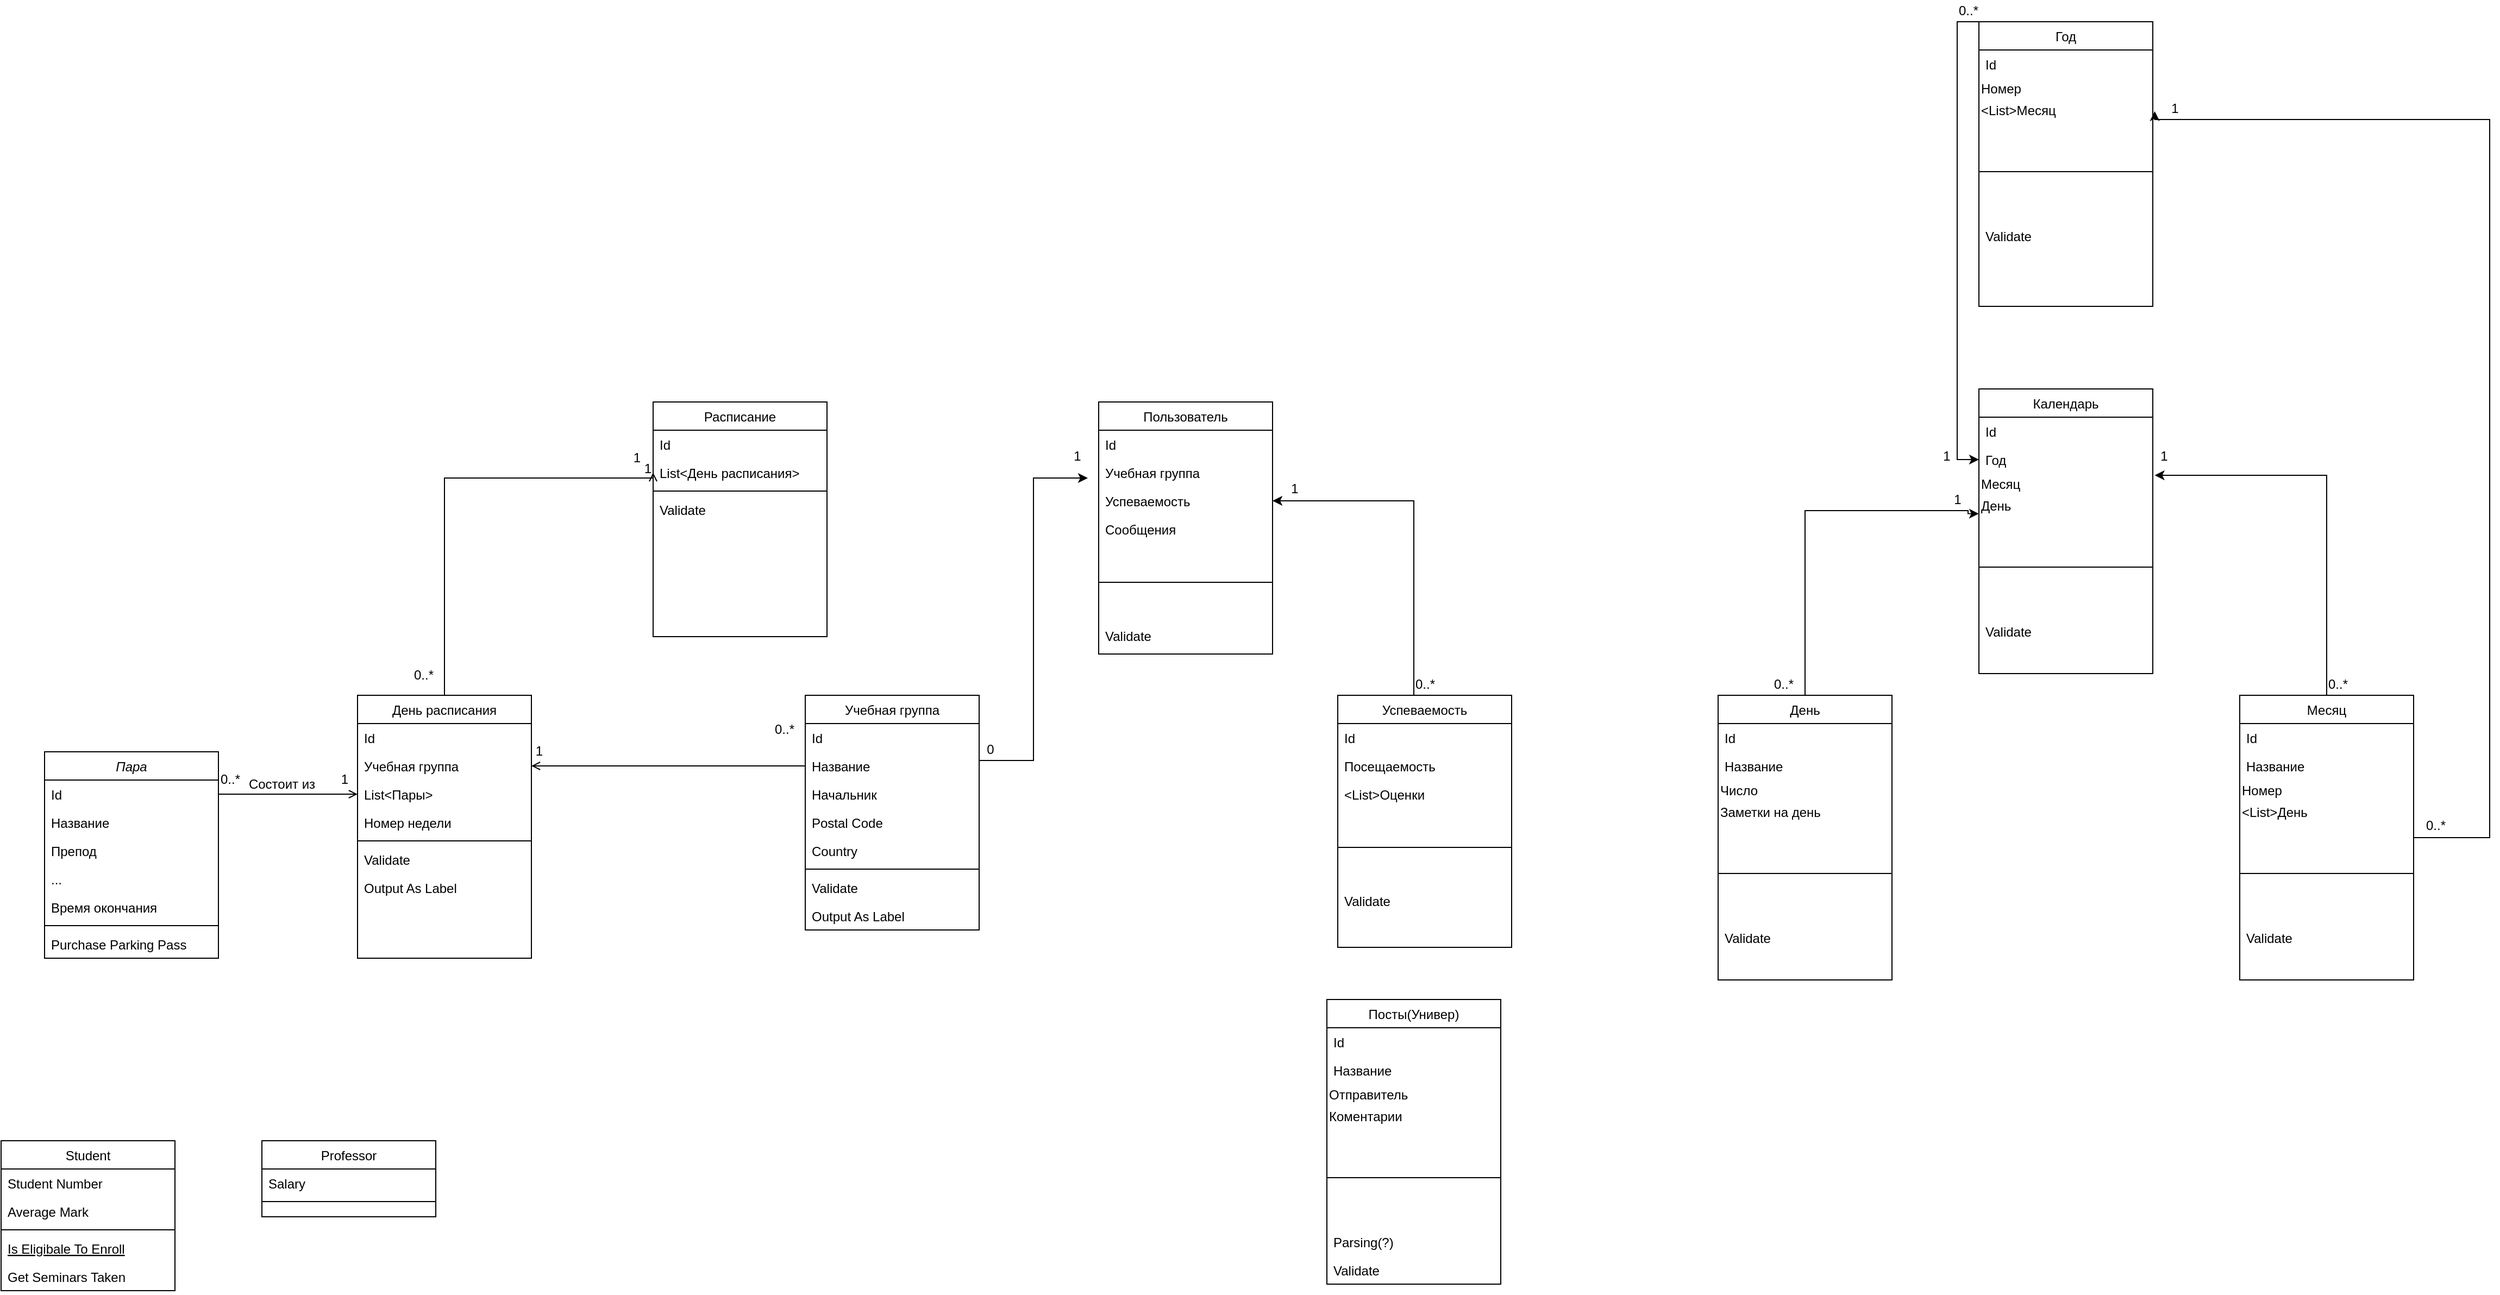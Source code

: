<mxfile version="16.5.1" type="device"><diagram id="C5RBs43oDa-KdzZeNtuy" name="Page-1"><mxGraphModel dx="1093" dy="1852" grid="1" gridSize="10" guides="1" tooltips="1" connect="1" arrows="1" fold="1" page="1" pageScale="1" pageWidth="827" pageHeight="1169" math="0" shadow="0"><root><mxCell id="WIyWlLk6GJQsqaUBKTNV-0"/><mxCell id="WIyWlLk6GJQsqaUBKTNV-1" parent="WIyWlLk6GJQsqaUBKTNV-0"/><mxCell id="zkfFHV4jXpPFQw0GAbJ--0" value="Пара" style="swimlane;fontStyle=2;align=center;verticalAlign=top;childLayout=stackLayout;horizontal=1;startSize=26;horizontalStack=0;resizeParent=1;resizeLast=0;collapsible=1;marginBottom=0;rounded=0;shadow=0;strokeWidth=1;" parent="WIyWlLk6GJQsqaUBKTNV-1" vertex="1"><mxGeometry x="220" y="172" width="160" height="190" as="geometry"><mxRectangle x="230" y="140" width="160" height="26" as="alternateBounds"/></mxGeometry></mxCell><mxCell id="zkfFHV4jXpPFQw0GAbJ--1" value="Id" style="text;align=left;verticalAlign=top;spacingLeft=4;spacingRight=4;overflow=hidden;rotatable=0;points=[[0,0.5],[1,0.5]];portConstraint=eastwest;" parent="zkfFHV4jXpPFQw0GAbJ--0" vertex="1"><mxGeometry y="26" width="160" height="26" as="geometry"/></mxCell><mxCell id="zkfFHV4jXpPFQw0GAbJ--2" value="Название" style="text;align=left;verticalAlign=top;spacingLeft=4;spacingRight=4;overflow=hidden;rotatable=0;points=[[0,0.5],[1,0.5]];portConstraint=eastwest;rounded=0;shadow=0;html=0;" parent="zkfFHV4jXpPFQw0GAbJ--0" vertex="1"><mxGeometry y="52" width="160" height="26" as="geometry"/></mxCell><mxCell id="zkfFHV4jXpPFQw0GAbJ--3" value="Препод" style="text;align=left;verticalAlign=top;spacingLeft=4;spacingRight=4;overflow=hidden;rotatable=0;points=[[0,0.5],[1,0.5]];portConstraint=eastwest;rounded=0;shadow=0;html=0;" parent="zkfFHV4jXpPFQw0GAbJ--0" vertex="1"><mxGeometry y="78" width="160" height="26" as="geometry"/></mxCell><mxCell id="LuhwkF0ytFlyWVQwrRC3-0" value="..." style="text;align=left;verticalAlign=top;spacingLeft=4;spacingRight=4;overflow=hidden;rotatable=0;points=[[0,0.5],[1,0.5]];portConstraint=eastwest;rounded=0;shadow=0;html=0;" parent="zkfFHV4jXpPFQw0GAbJ--0" vertex="1"><mxGeometry y="104" width="160" height="26" as="geometry"/></mxCell><mxCell id="LuhwkF0ytFlyWVQwrRC3-1" value="Время окончания" style="text;align=left;verticalAlign=top;spacingLeft=4;spacingRight=4;overflow=hidden;rotatable=0;points=[[0,0.5],[1,0.5]];portConstraint=eastwest;rounded=0;shadow=0;html=0;" parent="zkfFHV4jXpPFQw0GAbJ--0" vertex="1"><mxGeometry y="130" width="160" height="26" as="geometry"/></mxCell><mxCell id="zkfFHV4jXpPFQw0GAbJ--4" value="" style="line;html=1;strokeWidth=1;align=left;verticalAlign=middle;spacingTop=-1;spacingLeft=3;spacingRight=3;rotatable=0;labelPosition=right;points=[];portConstraint=eastwest;" parent="zkfFHV4jXpPFQw0GAbJ--0" vertex="1"><mxGeometry y="156" width="160" height="8" as="geometry"/></mxCell><mxCell id="zkfFHV4jXpPFQw0GAbJ--5" value="Purchase Parking Pass" style="text;align=left;verticalAlign=top;spacingLeft=4;spacingRight=4;overflow=hidden;rotatable=0;points=[[0,0.5],[1,0.5]];portConstraint=eastwest;" parent="zkfFHV4jXpPFQw0GAbJ--0" vertex="1"><mxGeometry y="164" width="160" height="26" as="geometry"/></mxCell><mxCell id="zkfFHV4jXpPFQw0GAbJ--6" value="Student" style="swimlane;fontStyle=0;align=center;verticalAlign=top;childLayout=stackLayout;horizontal=1;startSize=26;horizontalStack=0;resizeParent=1;resizeLast=0;collapsible=1;marginBottom=0;rounded=0;shadow=0;strokeWidth=1;" parent="WIyWlLk6GJQsqaUBKTNV-1" vertex="1"><mxGeometry x="180" y="530" width="160" height="138" as="geometry"><mxRectangle x="130" y="380" width="160" height="26" as="alternateBounds"/></mxGeometry></mxCell><mxCell id="zkfFHV4jXpPFQw0GAbJ--7" value="Student Number" style="text;align=left;verticalAlign=top;spacingLeft=4;spacingRight=4;overflow=hidden;rotatable=0;points=[[0,0.5],[1,0.5]];portConstraint=eastwest;" parent="zkfFHV4jXpPFQw0GAbJ--6" vertex="1"><mxGeometry y="26" width="160" height="26" as="geometry"/></mxCell><mxCell id="zkfFHV4jXpPFQw0GAbJ--8" value="Average Mark" style="text;align=left;verticalAlign=top;spacingLeft=4;spacingRight=4;overflow=hidden;rotatable=0;points=[[0,0.5],[1,0.5]];portConstraint=eastwest;rounded=0;shadow=0;html=0;" parent="zkfFHV4jXpPFQw0GAbJ--6" vertex="1"><mxGeometry y="52" width="160" height="26" as="geometry"/></mxCell><mxCell id="zkfFHV4jXpPFQw0GAbJ--9" value="" style="line;html=1;strokeWidth=1;align=left;verticalAlign=middle;spacingTop=-1;spacingLeft=3;spacingRight=3;rotatable=0;labelPosition=right;points=[];portConstraint=eastwest;" parent="zkfFHV4jXpPFQw0GAbJ--6" vertex="1"><mxGeometry y="78" width="160" height="8" as="geometry"/></mxCell><mxCell id="zkfFHV4jXpPFQw0GAbJ--10" value="Is Eligibale To Enroll" style="text;align=left;verticalAlign=top;spacingLeft=4;spacingRight=4;overflow=hidden;rotatable=0;points=[[0,0.5],[1,0.5]];portConstraint=eastwest;fontStyle=4" parent="zkfFHV4jXpPFQw0GAbJ--6" vertex="1"><mxGeometry y="86" width="160" height="26" as="geometry"/></mxCell><mxCell id="zkfFHV4jXpPFQw0GAbJ--11" value="Get Seminars Taken" style="text;align=left;verticalAlign=top;spacingLeft=4;spacingRight=4;overflow=hidden;rotatable=0;points=[[0,0.5],[1,0.5]];portConstraint=eastwest;" parent="zkfFHV4jXpPFQw0GAbJ--6" vertex="1"><mxGeometry y="112" width="160" height="26" as="geometry"/></mxCell><mxCell id="zkfFHV4jXpPFQw0GAbJ--13" value="Professor" style="swimlane;fontStyle=0;align=center;verticalAlign=top;childLayout=stackLayout;horizontal=1;startSize=26;horizontalStack=0;resizeParent=1;resizeLast=0;collapsible=1;marginBottom=0;rounded=0;shadow=0;strokeWidth=1;" parent="WIyWlLk6GJQsqaUBKTNV-1" vertex="1"><mxGeometry x="420" y="530" width="160" height="70" as="geometry"><mxRectangle x="340" y="380" width="170" height="26" as="alternateBounds"/></mxGeometry></mxCell><mxCell id="zkfFHV4jXpPFQw0GAbJ--14" value="Salary" style="text;align=left;verticalAlign=top;spacingLeft=4;spacingRight=4;overflow=hidden;rotatable=0;points=[[0,0.5],[1,0.5]];portConstraint=eastwest;" parent="zkfFHV4jXpPFQw0GAbJ--13" vertex="1"><mxGeometry y="26" width="160" height="26" as="geometry"/></mxCell><mxCell id="zkfFHV4jXpPFQw0GAbJ--15" value="" style="line;html=1;strokeWidth=1;align=left;verticalAlign=middle;spacingTop=-1;spacingLeft=3;spacingRight=3;rotatable=0;labelPosition=right;points=[];portConstraint=eastwest;" parent="zkfFHV4jXpPFQw0GAbJ--13" vertex="1"><mxGeometry y="52" width="160" height="8" as="geometry"/></mxCell><mxCell id="zkfFHV4jXpPFQw0GAbJ--17" value="День расписания" style="swimlane;fontStyle=0;align=center;verticalAlign=top;childLayout=stackLayout;horizontal=1;startSize=26;horizontalStack=0;resizeParent=1;resizeLast=0;collapsible=1;marginBottom=0;rounded=0;shadow=0;strokeWidth=1;" parent="WIyWlLk6GJQsqaUBKTNV-1" vertex="1"><mxGeometry x="508" y="120" width="160" height="242" as="geometry"><mxRectangle x="550" y="140" width="160" height="26" as="alternateBounds"/></mxGeometry></mxCell><mxCell id="zkfFHV4jXpPFQw0GAbJ--18" value="Id" style="text;align=left;verticalAlign=top;spacingLeft=4;spacingRight=4;overflow=hidden;rotatable=0;points=[[0,0.5],[1,0.5]];portConstraint=eastwest;" parent="zkfFHV4jXpPFQw0GAbJ--17" vertex="1"><mxGeometry y="26" width="160" height="26" as="geometry"/></mxCell><mxCell id="zkfFHV4jXpPFQw0GAbJ--19" value="Учебная группа" style="text;align=left;verticalAlign=top;spacingLeft=4;spacingRight=4;overflow=hidden;rotatable=0;points=[[0,0.5],[1,0.5]];portConstraint=eastwest;rounded=0;shadow=0;html=0;" parent="zkfFHV4jXpPFQw0GAbJ--17" vertex="1"><mxGeometry y="52" width="160" height="26" as="geometry"/></mxCell><mxCell id="zkfFHV4jXpPFQw0GAbJ--20" value="List&lt;Пары&gt;" style="text;align=left;verticalAlign=top;spacingLeft=4;spacingRight=4;overflow=hidden;rotatable=0;points=[[0,0.5],[1,0.5]];portConstraint=eastwest;rounded=0;shadow=0;html=0;" parent="zkfFHV4jXpPFQw0GAbJ--17" vertex="1"><mxGeometry y="78" width="160" height="26" as="geometry"/></mxCell><mxCell id="LuhwkF0ytFlyWVQwrRC3-18" value="Номер недели" style="text;align=left;verticalAlign=top;spacingLeft=4;spacingRight=4;overflow=hidden;rotatable=0;points=[[0,0.5],[1,0.5]];portConstraint=eastwest;rounded=0;shadow=0;html=0;" parent="zkfFHV4jXpPFQw0GAbJ--17" vertex="1"><mxGeometry y="104" width="160" height="26" as="geometry"/></mxCell><mxCell id="zkfFHV4jXpPFQw0GAbJ--23" value="" style="line;html=1;strokeWidth=1;align=left;verticalAlign=middle;spacingTop=-1;spacingLeft=3;spacingRight=3;rotatable=0;labelPosition=right;points=[];portConstraint=eastwest;" parent="zkfFHV4jXpPFQw0GAbJ--17" vertex="1"><mxGeometry y="130" width="160" height="8" as="geometry"/></mxCell><mxCell id="zkfFHV4jXpPFQw0GAbJ--24" value="Validate" style="text;align=left;verticalAlign=top;spacingLeft=4;spacingRight=4;overflow=hidden;rotatable=0;points=[[0,0.5],[1,0.5]];portConstraint=eastwest;" parent="zkfFHV4jXpPFQw0GAbJ--17" vertex="1"><mxGeometry y="138" width="160" height="26" as="geometry"/></mxCell><mxCell id="zkfFHV4jXpPFQw0GAbJ--25" value="Output As Label" style="text;align=left;verticalAlign=top;spacingLeft=4;spacingRight=4;overflow=hidden;rotatable=0;points=[[0,0.5],[1,0.5]];portConstraint=eastwest;" parent="zkfFHV4jXpPFQw0GAbJ--17" vertex="1"><mxGeometry y="164" width="160" height="26" as="geometry"/></mxCell><mxCell id="zkfFHV4jXpPFQw0GAbJ--26" value="" style="endArrow=open;shadow=0;strokeWidth=1;rounded=0;endFill=1;edgeStyle=elbowEdgeStyle;elbow=vertical;exitX=1;exitY=0.5;exitDx=0;exitDy=0;entryX=0;entryY=0.5;entryDx=0;entryDy=0;" parent="WIyWlLk6GJQsqaUBKTNV-1" source="zkfFHV4jXpPFQw0GAbJ--1" target="zkfFHV4jXpPFQw0GAbJ--20" edge="1"><mxGeometry x="0.5" y="41" relative="1" as="geometry"><mxPoint x="380" y="192" as="sourcePoint"/><mxPoint x="540" y="192" as="targetPoint"/><mxPoint x="-40" y="32" as="offset"/></mxGeometry></mxCell><mxCell id="zkfFHV4jXpPFQw0GAbJ--27" value="0..*" style="resizable=0;align=left;verticalAlign=bottom;labelBackgroundColor=none;fontSize=12;" parent="zkfFHV4jXpPFQw0GAbJ--26" connectable="0" vertex="1"><mxGeometry x="-1" relative="1" as="geometry"><mxPoint y="-5" as="offset"/></mxGeometry></mxCell><mxCell id="zkfFHV4jXpPFQw0GAbJ--28" value="1" style="resizable=0;align=right;verticalAlign=bottom;labelBackgroundColor=none;fontSize=12;" parent="zkfFHV4jXpPFQw0GAbJ--26" connectable="0" vertex="1"><mxGeometry x="1" relative="1" as="geometry"><mxPoint x="-7" y="-5" as="offset"/></mxGeometry></mxCell><mxCell id="zkfFHV4jXpPFQw0GAbJ--29" value="Состоит из" style="text;html=1;resizable=0;points=[];;align=center;verticalAlign=middle;labelBackgroundColor=none;rounded=0;shadow=0;strokeWidth=1;fontSize=12;" parent="zkfFHV4jXpPFQw0GAbJ--26" vertex="1" connectable="0"><mxGeometry x="0.5" y="49" relative="1" as="geometry"><mxPoint x="-38" y="40" as="offset"/></mxGeometry></mxCell><mxCell id="LuhwkF0ytFlyWVQwrRC3-2" value="Учебная группа" style="swimlane;fontStyle=0;align=center;verticalAlign=top;childLayout=stackLayout;horizontal=1;startSize=26;horizontalStack=0;resizeParent=1;resizeLast=0;collapsible=1;marginBottom=0;rounded=0;shadow=0;strokeWidth=1;" parent="WIyWlLk6GJQsqaUBKTNV-1" vertex="1"><mxGeometry x="920" y="120" width="160" height="216" as="geometry"><mxRectangle x="550" y="140" width="160" height="26" as="alternateBounds"/></mxGeometry></mxCell><mxCell id="LuhwkF0ytFlyWVQwrRC3-3" value="Id" style="text;align=left;verticalAlign=top;spacingLeft=4;spacingRight=4;overflow=hidden;rotatable=0;points=[[0,0.5],[1,0.5]];portConstraint=eastwest;" parent="LuhwkF0ytFlyWVQwrRC3-2" vertex="1"><mxGeometry y="26" width="160" height="26" as="geometry"/></mxCell><mxCell id="LuhwkF0ytFlyWVQwrRC3-4" value="Название" style="text;align=left;verticalAlign=top;spacingLeft=4;spacingRight=4;overflow=hidden;rotatable=0;points=[[0,0.5],[1,0.5]];portConstraint=eastwest;rounded=0;shadow=0;html=0;" parent="LuhwkF0ytFlyWVQwrRC3-2" vertex="1"><mxGeometry y="52" width="160" height="26" as="geometry"/></mxCell><mxCell id="LuhwkF0ytFlyWVQwrRC3-5" value="Начальник" style="text;align=left;verticalAlign=top;spacingLeft=4;spacingRight=4;overflow=hidden;rotatable=0;points=[[0,0.5],[1,0.5]];portConstraint=eastwest;rounded=0;shadow=0;html=0;" parent="LuhwkF0ytFlyWVQwrRC3-2" vertex="1"><mxGeometry y="78" width="160" height="26" as="geometry"/></mxCell><mxCell id="LuhwkF0ytFlyWVQwrRC3-6" value="Postal Code" style="text;align=left;verticalAlign=top;spacingLeft=4;spacingRight=4;overflow=hidden;rotatable=0;points=[[0,0.5],[1,0.5]];portConstraint=eastwest;rounded=0;shadow=0;html=0;" parent="LuhwkF0ytFlyWVQwrRC3-2" vertex="1"><mxGeometry y="104" width="160" height="26" as="geometry"/></mxCell><mxCell id="LuhwkF0ytFlyWVQwrRC3-7" value="Country" style="text;align=left;verticalAlign=top;spacingLeft=4;spacingRight=4;overflow=hidden;rotatable=0;points=[[0,0.5],[1,0.5]];portConstraint=eastwest;rounded=0;shadow=0;html=0;" parent="LuhwkF0ytFlyWVQwrRC3-2" vertex="1"><mxGeometry y="130" width="160" height="26" as="geometry"/></mxCell><mxCell id="LuhwkF0ytFlyWVQwrRC3-8" value="" style="line;html=1;strokeWidth=1;align=left;verticalAlign=middle;spacingTop=-1;spacingLeft=3;spacingRight=3;rotatable=0;labelPosition=right;points=[];portConstraint=eastwest;" parent="LuhwkF0ytFlyWVQwrRC3-2" vertex="1"><mxGeometry y="156" width="160" height="8" as="geometry"/></mxCell><mxCell id="LuhwkF0ytFlyWVQwrRC3-9" value="Validate" style="text;align=left;verticalAlign=top;spacingLeft=4;spacingRight=4;overflow=hidden;rotatable=0;points=[[0,0.5],[1,0.5]];portConstraint=eastwest;" parent="LuhwkF0ytFlyWVQwrRC3-2" vertex="1"><mxGeometry y="164" width="160" height="26" as="geometry"/></mxCell><mxCell id="LuhwkF0ytFlyWVQwrRC3-10" value="Output As Label" style="text;align=left;verticalAlign=top;spacingLeft=4;spacingRight=4;overflow=hidden;rotatable=0;points=[[0,0.5],[1,0.5]];portConstraint=eastwest;" parent="LuhwkF0ytFlyWVQwrRC3-2" vertex="1"><mxGeometry y="190" width="160" height="26" as="geometry"/></mxCell><mxCell id="LuhwkF0ytFlyWVQwrRC3-11" value="" style="endArrow=open;shadow=0;strokeWidth=1;rounded=0;endFill=1;edgeStyle=elbowEdgeStyle;elbow=vertical;entryX=1;entryY=0.5;entryDx=0;entryDy=0;exitX=0;exitY=0.5;exitDx=0;exitDy=0;" parent="WIyWlLk6GJQsqaUBKTNV-1" source="LuhwkF0ytFlyWVQwrRC3-3" target="zkfFHV4jXpPFQw0GAbJ--19" edge="1"><mxGeometry x="0.5" y="41" relative="1" as="geometry"><mxPoint x="640" y="394.5" as="sourcePoint"/><mxPoint x="768" y="394.5" as="targetPoint"/><mxPoint x="-40" y="32" as="offset"/><Array as="points"><mxPoint x="710" y="185"/></Array></mxGeometry></mxCell><mxCell id="LuhwkF0ytFlyWVQwrRC3-12" value="0..*" style="resizable=0;align=left;verticalAlign=bottom;labelBackgroundColor=none;fontSize=12;" parent="LuhwkF0ytFlyWVQwrRC3-11" connectable="0" vertex="1"><mxGeometry x="-1" relative="1" as="geometry"><mxPoint x="-30" y="1" as="offset"/></mxGeometry></mxCell><mxCell id="LuhwkF0ytFlyWVQwrRC3-13" value="1" style="resizable=0;align=right;verticalAlign=bottom;labelBackgroundColor=none;fontSize=12;" parent="LuhwkF0ytFlyWVQwrRC3-11" connectable="0" vertex="1"><mxGeometry x="1" relative="1" as="geometry"><mxPoint x="12" y="-5" as="offset"/></mxGeometry></mxCell><mxCell id="LuhwkF0ytFlyWVQwrRC3-15" value="Расписание" style="swimlane;fontStyle=0;align=center;verticalAlign=top;childLayout=stackLayout;horizontal=1;startSize=26;horizontalStack=0;resizeParent=1;resizeLast=0;collapsible=1;marginBottom=0;rounded=0;shadow=0;strokeWidth=1;" parent="WIyWlLk6GJQsqaUBKTNV-1" vertex="1"><mxGeometry x="780" y="-150" width="160" height="216" as="geometry"><mxRectangle x="550" y="140" width="160" height="26" as="alternateBounds"/></mxGeometry></mxCell><mxCell id="LuhwkF0ytFlyWVQwrRC3-16" value="Id" style="text;align=left;verticalAlign=top;spacingLeft=4;spacingRight=4;overflow=hidden;rotatable=0;points=[[0,0.5],[1,0.5]];portConstraint=eastwest;" parent="LuhwkF0ytFlyWVQwrRC3-15" vertex="1"><mxGeometry y="26" width="160" height="26" as="geometry"/></mxCell><mxCell id="LuhwkF0ytFlyWVQwrRC3-17" value="List&lt;День расписания&gt;" style="text;align=left;verticalAlign=top;spacingLeft=4;spacingRight=4;overflow=hidden;rotatable=0;points=[[0,0.5],[1,0.5]];portConstraint=eastwest;rounded=0;shadow=0;html=0;" parent="LuhwkF0ytFlyWVQwrRC3-15" vertex="1"><mxGeometry y="52" width="160" height="26" as="geometry"/></mxCell><mxCell id="LuhwkF0ytFlyWVQwrRC3-21" value="" style="line;html=1;strokeWidth=1;align=left;verticalAlign=middle;spacingTop=-1;spacingLeft=3;spacingRight=3;rotatable=0;labelPosition=right;points=[];portConstraint=eastwest;" parent="LuhwkF0ytFlyWVQwrRC3-15" vertex="1"><mxGeometry y="78" width="160" height="8" as="geometry"/></mxCell><mxCell id="LuhwkF0ytFlyWVQwrRC3-22" value="Validate" style="text;align=left;verticalAlign=top;spacingLeft=4;spacingRight=4;overflow=hidden;rotatable=0;points=[[0,0.5],[1,0.5]];portConstraint=eastwest;" parent="LuhwkF0ytFlyWVQwrRC3-15" vertex="1"><mxGeometry y="86" width="160" height="26" as="geometry"/></mxCell><mxCell id="LuhwkF0ytFlyWVQwrRC3-24" value="" style="endArrow=open;shadow=0;strokeWidth=1;rounded=0;endFill=1;edgeStyle=elbowEdgeStyle;elbow=vertical;entryX=0;entryY=0.5;entryDx=0;entryDy=0;exitX=0.5;exitY=0;exitDx=0;exitDy=0;" parent="WIyWlLk6GJQsqaUBKTNV-1" source="zkfFHV4jXpPFQw0GAbJ--17" target="LuhwkF0ytFlyWVQwrRC3-17" edge="1"><mxGeometry x="0.5" y="41" relative="1" as="geometry"><mxPoint x="670" y="16" as="sourcePoint"/><mxPoint x="540" y="16" as="targetPoint"/><mxPoint x="-40" y="32" as="offset"/><Array as="points"><mxPoint x="690" y="-80"/></Array></mxGeometry></mxCell><mxCell id="LuhwkF0ytFlyWVQwrRC3-25" value="0..*" style="resizable=0;align=left;verticalAlign=bottom;labelBackgroundColor=none;fontSize=12;" parent="LuhwkF0ytFlyWVQwrRC3-24" connectable="0" vertex="1"><mxGeometry x="-1" relative="1" as="geometry"><mxPoint x="-30" y="-10" as="offset"/></mxGeometry></mxCell><mxCell id="LuhwkF0ytFlyWVQwrRC3-26" value="1" style="resizable=0;align=right;verticalAlign=bottom;labelBackgroundColor=none;fontSize=12;" parent="LuhwkF0ytFlyWVQwrRC3-24" connectable="0" vertex="1"><mxGeometry x="1" relative="1" as="geometry"><mxPoint x="-10" y="-5" as="offset"/></mxGeometry></mxCell><mxCell id="FzBFY5n84k5RlnvZ4wKI-0" value="Пользователь" style="swimlane;fontStyle=0;align=center;verticalAlign=top;childLayout=stackLayout;horizontal=1;startSize=26;horizontalStack=0;resizeParent=1;resizeLast=0;collapsible=1;marginBottom=0;rounded=0;shadow=0;strokeWidth=1;" vertex="1" parent="WIyWlLk6GJQsqaUBKTNV-1"><mxGeometry x="1190" y="-150" width="160" height="232" as="geometry"><mxRectangle x="550" y="140" width="160" height="26" as="alternateBounds"/></mxGeometry></mxCell><mxCell id="FzBFY5n84k5RlnvZ4wKI-1" value="Id" style="text;align=left;verticalAlign=top;spacingLeft=4;spacingRight=4;overflow=hidden;rotatable=0;points=[[0,0.5],[1,0.5]];portConstraint=eastwest;" vertex="1" parent="FzBFY5n84k5RlnvZ4wKI-0"><mxGeometry y="26" width="160" height="26" as="geometry"/></mxCell><mxCell id="FzBFY5n84k5RlnvZ4wKI-7" value="Учебная группа&#10;" style="text;align=left;verticalAlign=top;spacingLeft=4;spacingRight=4;overflow=hidden;rotatable=0;points=[[0,0.5],[1,0.5]];portConstraint=eastwest;" vertex="1" parent="FzBFY5n84k5RlnvZ4wKI-0"><mxGeometry y="52" width="160" height="26" as="geometry"/></mxCell><mxCell id="FzBFY5n84k5RlnvZ4wKI-8" value="Успеваемость" style="text;align=left;verticalAlign=top;spacingLeft=4;spacingRight=4;overflow=hidden;rotatable=0;points=[[0,0.5],[1,0.5]];portConstraint=eastwest;" vertex="1" parent="FzBFY5n84k5RlnvZ4wKI-0"><mxGeometry y="78" width="160" height="26" as="geometry"/></mxCell><mxCell id="FzBFY5n84k5RlnvZ4wKI-10" value="Сообщения&#10;" style="text;align=left;verticalAlign=top;spacingLeft=4;spacingRight=4;overflow=hidden;rotatable=0;points=[[0,0.5],[1,0.5]];portConstraint=eastwest;" vertex="1" parent="FzBFY5n84k5RlnvZ4wKI-0"><mxGeometry y="104" width="160" height="26" as="geometry"/></mxCell><mxCell id="FzBFY5n84k5RlnvZ4wKI-3" value="" style="line;html=1;strokeWidth=1;align=left;verticalAlign=middle;spacingTop=-1;spacingLeft=3;spacingRight=3;rotatable=0;labelPosition=right;points=[];portConstraint=eastwest;" vertex="1" parent="FzBFY5n84k5RlnvZ4wKI-0"><mxGeometry y="130" width="160" height="72" as="geometry"/></mxCell><mxCell id="FzBFY5n84k5RlnvZ4wKI-4" value="Validate" style="text;align=left;verticalAlign=top;spacingLeft=4;spacingRight=4;overflow=hidden;rotatable=0;points=[[0,0.5],[1,0.5]];portConstraint=eastwest;" vertex="1" parent="FzBFY5n84k5RlnvZ4wKI-0"><mxGeometry y="202" width="160" height="30" as="geometry"/></mxCell><mxCell id="FzBFY5n84k5RlnvZ4wKI-5" value="1" style="resizable=0;align=right;verticalAlign=bottom;labelBackgroundColor=none;fontSize=12;" connectable="0" vertex="1" parent="WIyWlLk6GJQsqaUBKTNV-1"><mxGeometry x="780" y="-80" as="geometry"/></mxCell><mxCell id="FzBFY5n84k5RlnvZ4wKI-15" value="Успеваемость" style="swimlane;fontStyle=0;align=center;verticalAlign=top;childLayout=stackLayout;horizontal=1;startSize=26;horizontalStack=0;resizeParent=1;resizeLast=0;collapsible=1;marginBottom=0;rounded=0;shadow=0;strokeWidth=1;" vertex="1" parent="WIyWlLk6GJQsqaUBKTNV-1"><mxGeometry x="1410" y="120" width="160" height="232" as="geometry"><mxRectangle x="550" y="140" width="160" height="26" as="alternateBounds"/></mxGeometry></mxCell><mxCell id="FzBFY5n84k5RlnvZ4wKI-16" value="Id" style="text;align=left;verticalAlign=top;spacingLeft=4;spacingRight=4;overflow=hidden;rotatable=0;points=[[0,0.5],[1,0.5]];portConstraint=eastwest;" vertex="1" parent="FzBFY5n84k5RlnvZ4wKI-15"><mxGeometry y="26" width="160" height="26" as="geometry"/></mxCell><mxCell id="FzBFY5n84k5RlnvZ4wKI-17" value="Посещаемость" style="text;align=left;verticalAlign=top;spacingLeft=4;spacingRight=4;overflow=hidden;rotatable=0;points=[[0,0.5],[1,0.5]];portConstraint=eastwest;" vertex="1" parent="FzBFY5n84k5RlnvZ4wKI-15"><mxGeometry y="52" width="160" height="26" as="geometry"/></mxCell><mxCell id="FzBFY5n84k5RlnvZ4wKI-19" value="&lt;List&gt;Оценки" style="text;align=left;verticalAlign=top;spacingLeft=4;spacingRight=4;overflow=hidden;rotatable=0;points=[[0,0.5],[1,0.5]];portConstraint=eastwest;" vertex="1" parent="FzBFY5n84k5RlnvZ4wKI-15"><mxGeometry y="78" width="160" height="26" as="geometry"/></mxCell><mxCell id="FzBFY5n84k5RlnvZ4wKI-20" value="" style="line;html=1;strokeWidth=1;align=left;verticalAlign=middle;spacingTop=-1;spacingLeft=3;spacingRight=3;rotatable=0;labelPosition=right;points=[];portConstraint=eastwest;" vertex="1" parent="FzBFY5n84k5RlnvZ4wKI-15"><mxGeometry y="104" width="160" height="72" as="geometry"/></mxCell><mxCell id="FzBFY5n84k5RlnvZ4wKI-21" value="Validate" style="text;align=left;verticalAlign=top;spacingLeft=4;spacingRight=4;overflow=hidden;rotatable=0;points=[[0,0.5],[1,0.5]];portConstraint=eastwest;" vertex="1" parent="FzBFY5n84k5RlnvZ4wKI-15"><mxGeometry y="176" width="160" height="30" as="geometry"/></mxCell><mxCell id="FzBFY5n84k5RlnvZ4wKI-26" value="" style="endArrow=classic;html=1;rounded=0;" edge="1" parent="WIyWlLk6GJQsqaUBKTNV-1"><mxGeometry width="50" height="50" relative="1" as="geometry"><mxPoint x="1080" y="180" as="sourcePoint"/><mxPoint x="1180" y="-80" as="targetPoint"/><Array as="points"><mxPoint x="1130" y="180"/><mxPoint x="1130" y="-80"/></Array></mxGeometry></mxCell><mxCell id="FzBFY5n84k5RlnvZ4wKI-27" value="0" style="text;html=1;align=center;verticalAlign=middle;resizable=0;points=[];autosize=1;strokeColor=none;fillColor=none;" vertex="1" parent="WIyWlLk6GJQsqaUBKTNV-1"><mxGeometry x="1080" y="160" width="20" height="20" as="geometry"/></mxCell><mxCell id="FzBFY5n84k5RlnvZ4wKI-28" value="1" style="text;html=1;align=center;verticalAlign=middle;resizable=0;points=[];autosize=1;strokeColor=none;fillColor=none;" vertex="1" parent="WIyWlLk6GJQsqaUBKTNV-1"><mxGeometry x="1160" y="-110" width="20" height="20" as="geometry"/></mxCell><mxCell id="FzBFY5n84k5RlnvZ4wKI-29" value="" style="endArrow=classic;html=1;rounded=0;entryX=1;entryY=0.5;entryDx=0;entryDy=0;" edge="1" parent="WIyWlLk6GJQsqaUBKTNV-1" target="FzBFY5n84k5RlnvZ4wKI-8"><mxGeometry width="50" height="50" relative="1" as="geometry"><mxPoint x="1480" y="120" as="sourcePoint"/><mxPoint x="1480" y="-60" as="targetPoint"/><Array as="points"><mxPoint x="1480" y="-59"/></Array></mxGeometry></mxCell><mxCell id="FzBFY5n84k5RlnvZ4wKI-30" value="0..*" style="text;html=1;align=center;verticalAlign=middle;resizable=0;points=[];autosize=1;strokeColor=none;fillColor=none;" vertex="1" parent="WIyWlLk6GJQsqaUBKTNV-1"><mxGeometry x="1475" y="100" width="30" height="20" as="geometry"/></mxCell><mxCell id="FzBFY5n84k5RlnvZ4wKI-31" value="1" style="text;html=1;align=center;verticalAlign=middle;resizable=0;points=[];autosize=1;strokeColor=none;fillColor=none;" vertex="1" parent="WIyWlLk6GJQsqaUBKTNV-1"><mxGeometry x="1360" y="-80" width="20" height="20" as="geometry"/></mxCell><mxCell id="FzBFY5n84k5RlnvZ4wKI-33" value="Посты(Универ)" style="swimlane;fontStyle=0;align=center;verticalAlign=top;childLayout=stackLayout;horizontal=1;startSize=26;horizontalStack=0;resizeParent=1;resizeLast=0;collapsible=1;marginBottom=0;rounded=0;shadow=0;strokeWidth=1;" vertex="1" parent="WIyWlLk6GJQsqaUBKTNV-1"><mxGeometry x="1400" y="400" width="160" height="262" as="geometry"><mxRectangle x="550" y="140" width="160" height="26" as="alternateBounds"/></mxGeometry></mxCell><mxCell id="FzBFY5n84k5RlnvZ4wKI-34" value="Id" style="text;align=left;verticalAlign=top;spacingLeft=4;spacingRight=4;overflow=hidden;rotatable=0;points=[[0,0.5],[1,0.5]];portConstraint=eastwest;" vertex="1" parent="FzBFY5n84k5RlnvZ4wKI-33"><mxGeometry y="26" width="160" height="26" as="geometry"/></mxCell><mxCell id="FzBFY5n84k5RlnvZ4wKI-35" value="Название" style="text;align=left;verticalAlign=top;spacingLeft=4;spacingRight=4;overflow=hidden;rotatable=0;points=[[0,0.5],[1,0.5]];portConstraint=eastwest;rounded=0;shadow=0;html=0;" vertex="1" parent="FzBFY5n84k5RlnvZ4wKI-33"><mxGeometry y="52" width="160" height="26" as="geometry"/></mxCell><mxCell id="FzBFY5n84k5RlnvZ4wKI-38" value="Отправитель" style="text;html=1;align=left;verticalAlign=middle;resizable=0;points=[];autosize=1;strokeColor=none;fillColor=none;" vertex="1" parent="FzBFY5n84k5RlnvZ4wKI-33"><mxGeometry y="78" width="160" height="20" as="geometry"/></mxCell><mxCell id="FzBFY5n84k5RlnvZ4wKI-40" value="Коментарии" style="text;html=1;align=left;verticalAlign=middle;resizable=0;points=[];autosize=1;strokeColor=none;fillColor=none;" vertex="1" parent="FzBFY5n84k5RlnvZ4wKI-33"><mxGeometry y="98" width="160" height="20" as="geometry"/></mxCell><mxCell id="FzBFY5n84k5RlnvZ4wKI-36" value="" style="line;html=1;strokeWidth=1;align=left;verticalAlign=middle;spacingTop=-1;spacingLeft=3;spacingRight=3;rotatable=0;labelPosition=right;points=[];portConstraint=eastwest;" vertex="1" parent="FzBFY5n84k5RlnvZ4wKI-33"><mxGeometry y="118" width="160" height="92" as="geometry"/></mxCell><mxCell id="FzBFY5n84k5RlnvZ4wKI-41" value="Parsing(?)" style="text;align=left;verticalAlign=top;spacingLeft=4;spacingRight=4;overflow=hidden;rotatable=0;points=[[0,0.5],[1,0.5]];portConstraint=eastwest;" vertex="1" parent="FzBFY5n84k5RlnvZ4wKI-33"><mxGeometry y="210" width="160" height="26" as="geometry"/></mxCell><mxCell id="FzBFY5n84k5RlnvZ4wKI-37" value="Validate" style="text;align=left;verticalAlign=top;spacingLeft=4;spacingRight=4;overflow=hidden;rotatable=0;points=[[0,0.5],[1,0.5]];portConstraint=eastwest;" vertex="1" parent="FzBFY5n84k5RlnvZ4wKI-33"><mxGeometry y="236" width="160" height="26" as="geometry"/></mxCell><mxCell id="FzBFY5n84k5RlnvZ4wKI-42" value="Календарь" style="swimlane;fontStyle=0;align=center;verticalAlign=top;childLayout=stackLayout;horizontal=1;startSize=26;horizontalStack=0;resizeParent=1;resizeLast=0;collapsible=1;marginBottom=0;rounded=0;shadow=0;strokeWidth=1;" vertex="1" parent="WIyWlLk6GJQsqaUBKTNV-1"><mxGeometry x="2000" y="-162" width="160" height="262" as="geometry"><mxRectangle x="550" y="140" width="160" height="26" as="alternateBounds"/></mxGeometry></mxCell><mxCell id="FzBFY5n84k5RlnvZ4wKI-43" value="Id" style="text;align=left;verticalAlign=top;spacingLeft=4;spacingRight=4;overflow=hidden;rotatable=0;points=[[0,0.5],[1,0.5]];portConstraint=eastwest;" vertex="1" parent="FzBFY5n84k5RlnvZ4wKI-42"><mxGeometry y="26" width="160" height="26" as="geometry"/></mxCell><mxCell id="FzBFY5n84k5RlnvZ4wKI-44" value="Год" style="text;align=left;verticalAlign=top;spacingLeft=4;spacingRight=4;overflow=hidden;rotatable=0;points=[[0,0.5],[1,0.5]];portConstraint=eastwest;rounded=0;shadow=0;html=0;" vertex="1" parent="FzBFY5n84k5RlnvZ4wKI-42"><mxGeometry y="52" width="160" height="26" as="geometry"/></mxCell><mxCell id="FzBFY5n84k5RlnvZ4wKI-45" value="Месяц" style="text;html=1;align=left;verticalAlign=middle;resizable=0;points=[];autosize=1;strokeColor=none;fillColor=none;" vertex="1" parent="FzBFY5n84k5RlnvZ4wKI-42"><mxGeometry y="78" width="160" height="20" as="geometry"/></mxCell><mxCell id="FzBFY5n84k5RlnvZ4wKI-46" value="День" style="text;html=1;align=left;verticalAlign=middle;resizable=0;points=[];autosize=1;strokeColor=none;fillColor=none;" vertex="1" parent="FzBFY5n84k5RlnvZ4wKI-42"><mxGeometry y="98" width="160" height="20" as="geometry"/></mxCell><mxCell id="FzBFY5n84k5RlnvZ4wKI-47" value="" style="line;html=1;strokeWidth=1;align=left;verticalAlign=middle;spacingTop=-1;spacingLeft=3;spacingRight=3;rotatable=0;labelPosition=right;points=[];portConstraint=eastwest;" vertex="1" parent="FzBFY5n84k5RlnvZ4wKI-42"><mxGeometry y="118" width="160" height="92" as="geometry"/></mxCell><mxCell id="FzBFY5n84k5RlnvZ4wKI-49" value="Validate" style="text;align=left;verticalAlign=top;spacingLeft=4;spacingRight=4;overflow=hidden;rotatable=0;points=[[0,0.5],[1,0.5]];portConstraint=eastwest;" vertex="1" parent="FzBFY5n84k5RlnvZ4wKI-42"><mxGeometry y="210" width="160" height="26" as="geometry"/></mxCell><mxCell id="FzBFY5n84k5RlnvZ4wKI-66" style="edgeStyle=orthogonalEdgeStyle;rounded=0;orthogonalLoop=1;jettySize=auto;html=1;exitX=0.5;exitY=0;exitDx=0;exitDy=0;entryX=0;entryY=0.842;entryDx=0;entryDy=0;entryPerimeter=0;" edge="1" parent="WIyWlLk6GJQsqaUBKTNV-1" source="FzBFY5n84k5RlnvZ4wKI-50" target="FzBFY5n84k5RlnvZ4wKI-46"><mxGeometry relative="1" as="geometry"><mxPoint x="1990" y="-40" as="targetPoint"/><mxPoint x="1840" y="100" as="sourcePoint"/><Array as="points"><mxPoint x="1840" y="-50"/><mxPoint x="1990" y="-50"/><mxPoint x="1990" y="-47"/></Array></mxGeometry></mxCell><mxCell id="FzBFY5n84k5RlnvZ4wKI-50" value="День" style="swimlane;fontStyle=0;align=center;verticalAlign=top;childLayout=stackLayout;horizontal=1;startSize=26;horizontalStack=0;resizeParent=1;resizeLast=0;collapsible=1;marginBottom=0;rounded=0;shadow=0;strokeWidth=1;" vertex="1" parent="WIyWlLk6GJQsqaUBKTNV-1"><mxGeometry x="1760" y="120" width="160" height="262" as="geometry"><mxRectangle x="550" y="140" width="160" height="26" as="alternateBounds"/></mxGeometry></mxCell><mxCell id="FzBFY5n84k5RlnvZ4wKI-51" value="Id" style="text;align=left;verticalAlign=top;spacingLeft=4;spacingRight=4;overflow=hidden;rotatable=0;points=[[0,0.5],[1,0.5]];portConstraint=eastwest;" vertex="1" parent="FzBFY5n84k5RlnvZ4wKI-50"><mxGeometry y="26" width="160" height="26" as="geometry"/></mxCell><mxCell id="FzBFY5n84k5RlnvZ4wKI-52" value="Название" style="text;align=left;verticalAlign=top;spacingLeft=4;spacingRight=4;overflow=hidden;rotatable=0;points=[[0,0.5],[1,0.5]];portConstraint=eastwest;rounded=0;shadow=0;html=0;" vertex="1" parent="FzBFY5n84k5RlnvZ4wKI-50"><mxGeometry y="52" width="160" height="26" as="geometry"/></mxCell><mxCell id="FzBFY5n84k5RlnvZ4wKI-53" value="Число" style="text;html=1;align=left;verticalAlign=middle;resizable=0;points=[];autosize=1;strokeColor=none;fillColor=none;" vertex="1" parent="FzBFY5n84k5RlnvZ4wKI-50"><mxGeometry y="78" width="160" height="20" as="geometry"/></mxCell><mxCell id="FzBFY5n84k5RlnvZ4wKI-54" value="Заметки на день" style="text;html=1;align=left;verticalAlign=middle;resizable=0;points=[];autosize=1;strokeColor=none;fillColor=none;" vertex="1" parent="FzBFY5n84k5RlnvZ4wKI-50"><mxGeometry y="98" width="160" height="20" as="geometry"/></mxCell><mxCell id="FzBFY5n84k5RlnvZ4wKI-55" value="" style="line;html=1;strokeWidth=1;align=left;verticalAlign=middle;spacingTop=-1;spacingLeft=3;spacingRight=3;rotatable=0;labelPosition=right;points=[];portConstraint=eastwest;" vertex="1" parent="FzBFY5n84k5RlnvZ4wKI-50"><mxGeometry y="118" width="160" height="92" as="geometry"/></mxCell><mxCell id="FzBFY5n84k5RlnvZ4wKI-56" value="Validate" style="text;align=left;verticalAlign=top;spacingLeft=4;spacingRight=4;overflow=hidden;rotatable=0;points=[[0,0.5],[1,0.5]];portConstraint=eastwest;" vertex="1" parent="FzBFY5n84k5RlnvZ4wKI-50"><mxGeometry y="210" width="160" height="26" as="geometry"/></mxCell><mxCell id="FzBFY5n84k5RlnvZ4wKI-69" style="edgeStyle=orthogonalEdgeStyle;rounded=0;orthogonalLoop=1;jettySize=auto;html=1;entryX=1.011;entryY=0.074;entryDx=0;entryDy=0;entryPerimeter=0;" edge="1" parent="WIyWlLk6GJQsqaUBKTNV-1" source="FzBFY5n84k5RlnvZ4wKI-57" target="FzBFY5n84k5RlnvZ4wKI-45"><mxGeometry relative="1" as="geometry"><mxPoint x="2320" y="-80" as="targetPoint"/><Array as="points"><mxPoint x="2320" y="-83"/></Array></mxGeometry></mxCell><mxCell id="FzBFY5n84k5RlnvZ4wKI-83" style="edgeStyle=orthogonalEdgeStyle;rounded=0;orthogonalLoop=1;jettySize=auto;html=1;entryX=1.011;entryY=0.516;entryDx=0;entryDy=0;entryPerimeter=0;" edge="1" parent="WIyWlLk6GJQsqaUBKTNV-1" source="FzBFY5n84k5RlnvZ4wKI-57" target="FzBFY5n84k5RlnvZ4wKI-76"><mxGeometry relative="1" as="geometry"><mxPoint x="2440" y="-410" as="targetPoint"/><Array as="points"><mxPoint x="2470" y="251"/><mxPoint x="2470" y="-410"/><mxPoint x="2162" y="-410"/></Array></mxGeometry></mxCell><mxCell id="FzBFY5n84k5RlnvZ4wKI-57" value="Месяц" style="swimlane;fontStyle=0;align=center;verticalAlign=top;childLayout=stackLayout;horizontal=1;startSize=26;horizontalStack=0;resizeParent=1;resizeLast=0;collapsible=1;marginBottom=0;rounded=0;shadow=0;strokeWidth=1;" vertex="1" parent="WIyWlLk6GJQsqaUBKTNV-1"><mxGeometry x="2240" y="120" width="160" height="262" as="geometry"><mxRectangle x="550" y="140" width="160" height="26" as="alternateBounds"/></mxGeometry></mxCell><mxCell id="FzBFY5n84k5RlnvZ4wKI-58" value="Id" style="text;align=left;verticalAlign=top;spacingLeft=4;spacingRight=4;overflow=hidden;rotatable=0;points=[[0,0.5],[1,0.5]];portConstraint=eastwest;" vertex="1" parent="FzBFY5n84k5RlnvZ4wKI-57"><mxGeometry y="26" width="160" height="26" as="geometry"/></mxCell><mxCell id="FzBFY5n84k5RlnvZ4wKI-59" value="Название" style="text;align=left;verticalAlign=top;spacingLeft=4;spacingRight=4;overflow=hidden;rotatable=0;points=[[0,0.5],[1,0.5]];portConstraint=eastwest;rounded=0;shadow=0;html=0;" vertex="1" parent="FzBFY5n84k5RlnvZ4wKI-57"><mxGeometry y="52" width="160" height="26" as="geometry"/></mxCell><mxCell id="FzBFY5n84k5RlnvZ4wKI-60" value="Номер" style="text;html=1;align=left;verticalAlign=middle;resizable=0;points=[];autosize=1;strokeColor=none;fillColor=none;" vertex="1" parent="FzBFY5n84k5RlnvZ4wKI-57"><mxGeometry y="78" width="160" height="20" as="geometry"/></mxCell><mxCell id="FzBFY5n84k5RlnvZ4wKI-61" value="&amp;lt;List&amp;gt;День" style="text;html=1;align=left;verticalAlign=middle;resizable=0;points=[];autosize=1;strokeColor=none;fillColor=none;" vertex="1" parent="FzBFY5n84k5RlnvZ4wKI-57"><mxGeometry y="98" width="160" height="20" as="geometry"/></mxCell><mxCell id="FzBFY5n84k5RlnvZ4wKI-62" value="" style="line;html=1;strokeWidth=1;align=left;verticalAlign=middle;spacingTop=-1;spacingLeft=3;spacingRight=3;rotatable=0;labelPosition=right;points=[];portConstraint=eastwest;" vertex="1" parent="FzBFY5n84k5RlnvZ4wKI-57"><mxGeometry y="118" width="160" height="92" as="geometry"/></mxCell><mxCell id="FzBFY5n84k5RlnvZ4wKI-63" value="Validate" style="text;align=left;verticalAlign=top;spacingLeft=4;spacingRight=4;overflow=hidden;rotatable=0;points=[[0,0.5],[1,0.5]];portConstraint=eastwest;" vertex="1" parent="FzBFY5n84k5RlnvZ4wKI-57"><mxGeometry y="210" width="160" height="26" as="geometry"/></mxCell><mxCell id="FzBFY5n84k5RlnvZ4wKI-67" value="0..*" style="text;html=1;align=center;verticalAlign=middle;resizable=0;points=[];autosize=1;strokeColor=none;fillColor=none;" vertex="1" parent="WIyWlLk6GJQsqaUBKTNV-1"><mxGeometry x="1805" y="100" width="30" height="20" as="geometry"/></mxCell><mxCell id="FzBFY5n84k5RlnvZ4wKI-68" value="1" style="text;html=1;align=center;verticalAlign=middle;resizable=0;points=[];autosize=1;strokeColor=none;fillColor=none;" vertex="1" parent="WIyWlLk6GJQsqaUBKTNV-1"><mxGeometry x="1970" y="-70" width="20" height="20" as="geometry"/></mxCell><mxCell id="FzBFY5n84k5RlnvZ4wKI-70" value="0..*" style="text;html=1;align=center;verticalAlign=middle;resizable=0;points=[];autosize=1;strokeColor=none;fillColor=none;" vertex="1" parent="WIyWlLk6GJQsqaUBKTNV-1"><mxGeometry x="2315" y="100" width="30" height="20" as="geometry"/></mxCell><mxCell id="FzBFY5n84k5RlnvZ4wKI-71" value="1" style="text;html=1;align=center;verticalAlign=middle;resizable=0;points=[];autosize=1;strokeColor=none;fillColor=none;" vertex="1" parent="WIyWlLk6GJQsqaUBKTNV-1"><mxGeometry x="2160" y="-110" width="20" height="20" as="geometry"/></mxCell><mxCell id="FzBFY5n84k5RlnvZ4wKI-72" value="Год" style="swimlane;fontStyle=0;align=center;verticalAlign=top;childLayout=stackLayout;horizontal=1;startSize=26;horizontalStack=0;resizeParent=1;resizeLast=0;collapsible=1;marginBottom=0;rounded=0;shadow=0;strokeWidth=1;" vertex="1" parent="WIyWlLk6GJQsqaUBKTNV-1"><mxGeometry x="2000" y="-500" width="160" height="262" as="geometry"><mxRectangle x="550" y="140" width="160" height="26" as="alternateBounds"/></mxGeometry></mxCell><mxCell id="FzBFY5n84k5RlnvZ4wKI-73" value="Id" style="text;align=left;verticalAlign=top;spacingLeft=4;spacingRight=4;overflow=hidden;rotatable=0;points=[[0,0.5],[1,0.5]];portConstraint=eastwest;" vertex="1" parent="FzBFY5n84k5RlnvZ4wKI-72"><mxGeometry y="26" width="160" height="26" as="geometry"/></mxCell><mxCell id="FzBFY5n84k5RlnvZ4wKI-75" value="Номер" style="text;html=1;align=left;verticalAlign=middle;resizable=0;points=[];autosize=1;strokeColor=none;fillColor=none;" vertex="1" parent="FzBFY5n84k5RlnvZ4wKI-72"><mxGeometry y="52" width="160" height="20" as="geometry"/></mxCell><mxCell id="FzBFY5n84k5RlnvZ4wKI-76" value="&amp;lt;List&amp;gt;Месяц" style="text;html=1;align=left;verticalAlign=middle;resizable=0;points=[];autosize=1;strokeColor=none;fillColor=none;" vertex="1" parent="FzBFY5n84k5RlnvZ4wKI-72"><mxGeometry y="72" width="160" height="20" as="geometry"/></mxCell><mxCell id="FzBFY5n84k5RlnvZ4wKI-77" value="" style="line;html=1;strokeWidth=1;align=left;verticalAlign=middle;spacingTop=-1;spacingLeft=3;spacingRight=3;rotatable=0;labelPosition=right;points=[];portConstraint=eastwest;" vertex="1" parent="FzBFY5n84k5RlnvZ4wKI-72"><mxGeometry y="92" width="160" height="92" as="geometry"/></mxCell><mxCell id="FzBFY5n84k5RlnvZ4wKI-78" value="Validate" style="text;align=left;verticalAlign=top;spacingLeft=4;spacingRight=4;overflow=hidden;rotatable=0;points=[[0,0.5],[1,0.5]];portConstraint=eastwest;" vertex="1" parent="FzBFY5n84k5RlnvZ4wKI-72"><mxGeometry y="184" width="160" height="26" as="geometry"/></mxCell><mxCell id="FzBFY5n84k5RlnvZ4wKI-79" style="edgeStyle=orthogonalEdgeStyle;rounded=0;orthogonalLoop=1;jettySize=auto;html=1;entryX=0;entryY=0.5;entryDx=0;entryDy=0;" edge="1" parent="WIyWlLk6GJQsqaUBKTNV-1" target="FzBFY5n84k5RlnvZ4wKI-44"><mxGeometry relative="1" as="geometry"><mxPoint x="1950" y="-100" as="targetPoint"/><mxPoint x="2080" y="-500" as="sourcePoint"/><Array as="points"><mxPoint x="2080" y="-500"/><mxPoint x="1980" y="-500"/><mxPoint x="1980" y="-97"/></Array></mxGeometry></mxCell><mxCell id="FzBFY5n84k5RlnvZ4wKI-80" value="0..*" style="text;html=1;align=center;verticalAlign=middle;resizable=0;points=[];autosize=1;strokeColor=none;fillColor=none;" vertex="1" parent="WIyWlLk6GJQsqaUBKTNV-1"><mxGeometry x="1975" y="-520" width="30" height="20" as="geometry"/></mxCell><mxCell id="FzBFY5n84k5RlnvZ4wKI-81" value="1" style="text;html=1;align=center;verticalAlign=middle;resizable=0;points=[];autosize=1;strokeColor=none;fillColor=none;" vertex="1" parent="WIyWlLk6GJQsqaUBKTNV-1"><mxGeometry x="1960" y="-110" width="20" height="20" as="geometry"/></mxCell><mxCell id="FzBFY5n84k5RlnvZ4wKI-84" value="0..*" style="text;html=1;align=center;verticalAlign=middle;resizable=0;points=[];autosize=1;strokeColor=none;fillColor=none;" vertex="1" parent="WIyWlLk6GJQsqaUBKTNV-1"><mxGeometry x="2405" y="230" width="30" height="20" as="geometry"/></mxCell><mxCell id="FzBFY5n84k5RlnvZ4wKI-85" value="1" style="text;html=1;align=center;verticalAlign=middle;resizable=0;points=[];autosize=1;strokeColor=none;fillColor=none;" vertex="1" parent="WIyWlLk6GJQsqaUBKTNV-1"><mxGeometry x="2170" y="-430" width="20" height="20" as="geometry"/></mxCell></root></mxGraphModel></diagram></mxfile>